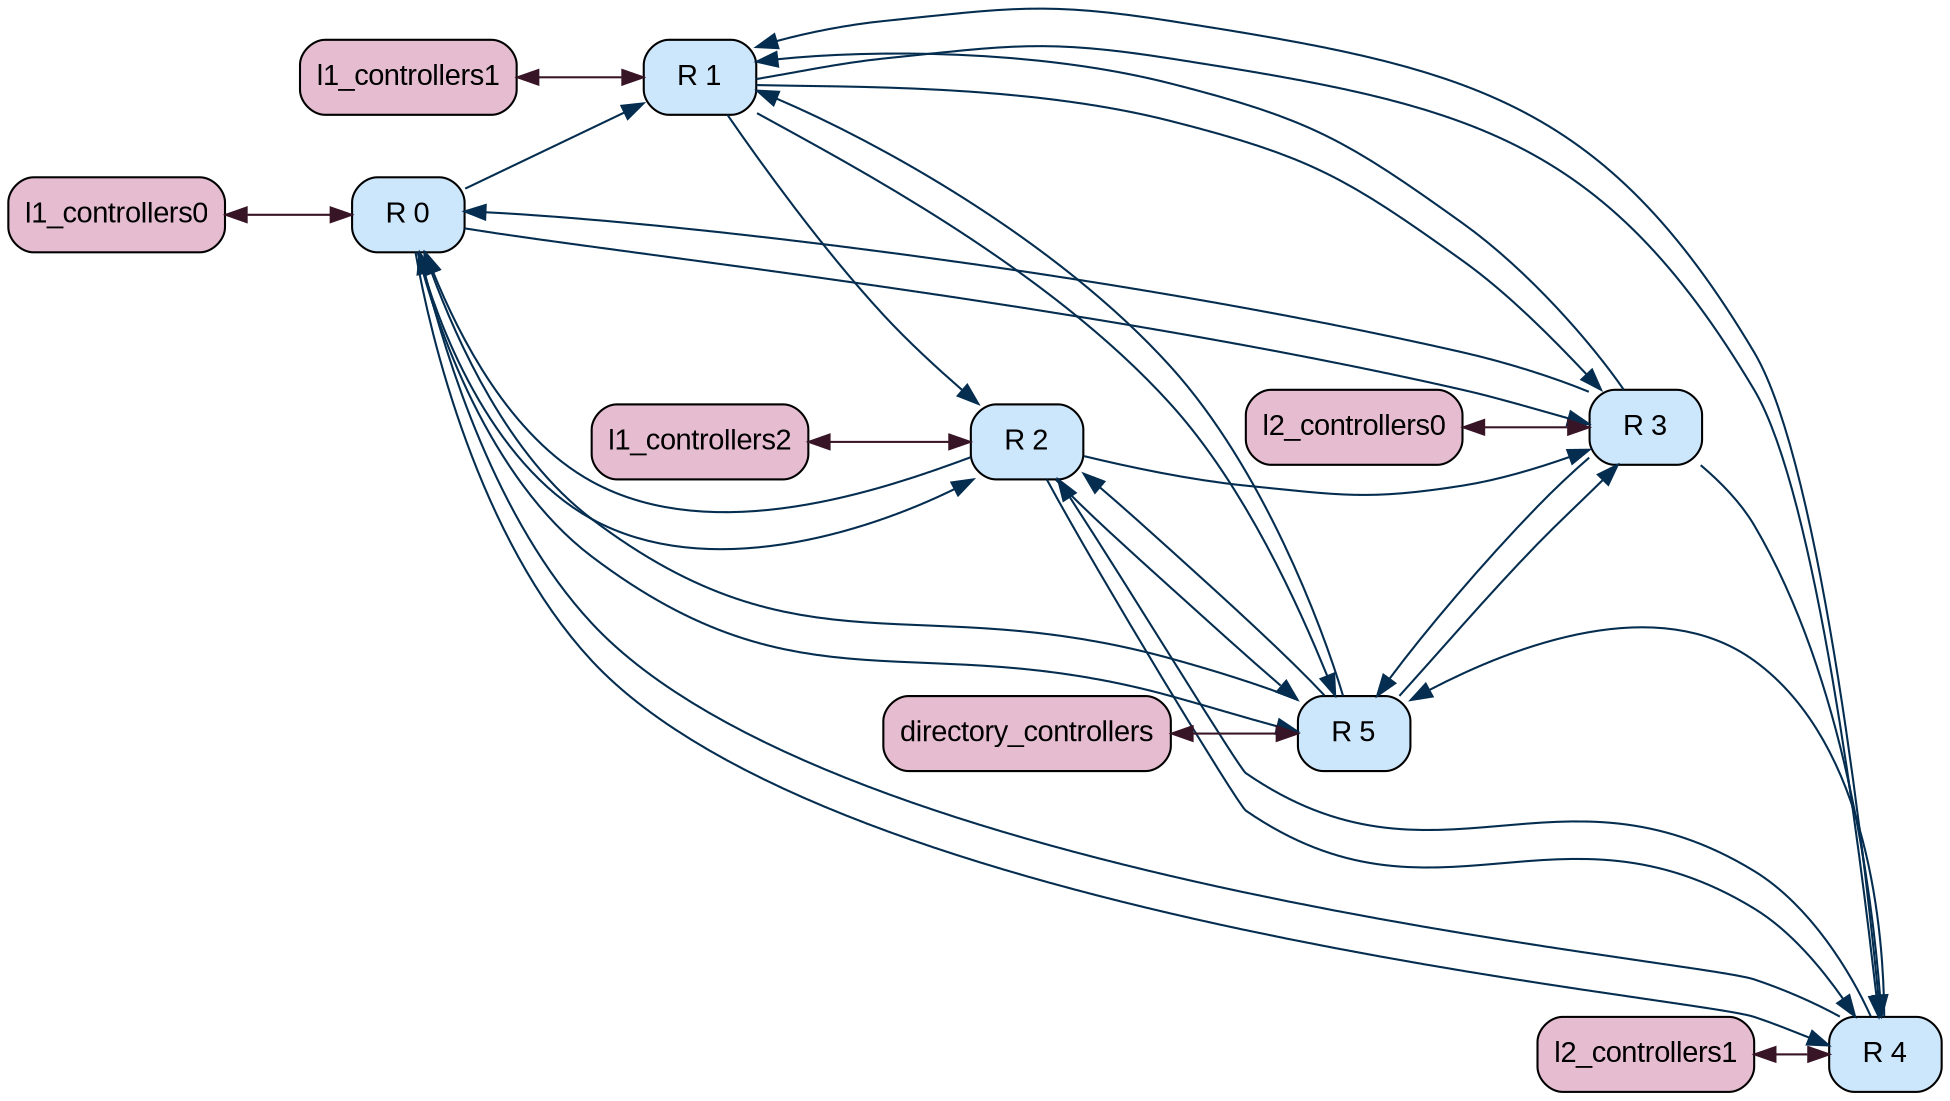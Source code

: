 graph G {
rankdir=LR;
"board.cache_hierarchy.ruby_system.network.routers0" [color="#000000", fillcolor="#cce6fc", fontcolor="#000000", fontname=Arial, fontsize=14, label="R 0", shape=Mrecord, style="rounded, filled"];
"board.cache_hierarchy.ruby_system.network.routers1" [color="#000000", fillcolor="#cce6fc", fontcolor="#000000", fontname=Arial, fontsize=14, label="R 1", shape=Mrecord, style="rounded, filled"];
"board.cache_hierarchy.ruby_system.network.routers2" [color="#000000", fillcolor="#cce6fc", fontcolor="#000000", fontname=Arial, fontsize=14, label="R 2", shape=Mrecord, style="rounded, filled"];
"board.cache_hierarchy.ruby_system.network.routers3" [color="#000000", fillcolor="#cce6fc", fontcolor="#000000", fontname=Arial, fontsize=14, label="R 3", shape=Mrecord, style="rounded, filled"];
"board.cache_hierarchy.ruby_system.network.routers4" [color="#000000", fillcolor="#cce6fc", fontcolor="#000000", fontname=Arial, fontsize=14, label="R 4", shape=Mrecord, style="rounded, filled"];
"board.cache_hierarchy.ruby_system.network.routers5" [color="#000000", fillcolor="#cce6fc", fontcolor="#000000", fontname=Arial, fontsize=14, label="R 5", shape=Mrecord, style="rounded, filled"];
"board.cache_hierarchy.ruby_system.network.routers0" -- "board.cache_hierarchy.ruby_system.network.routers1"  [color="#042d50", dir=forward, weight=0.5];
"board.cache_hierarchy.ruby_system.network.routers0" -- "board.cache_hierarchy.ruby_system.network.routers2"  [color="#042d50", dir=forward, weight=0.5];
"board.cache_hierarchy.ruby_system.network.routers0" -- "board.cache_hierarchy.ruby_system.network.routers3"  [color="#042d50", dir=forward, weight=0.5];
"board.cache_hierarchy.ruby_system.network.routers0" -- "board.cache_hierarchy.ruby_system.network.routers4"  [color="#042d50", dir=forward, weight=0.5];
"board.cache_hierarchy.ruby_system.network.routers0" -- "board.cache_hierarchy.ruby_system.network.routers5"  [color="#042d50", dir=forward, weight=0.5];
"board.cache_hierarchy.ruby_system.network.routers1" -- "board.cache_hierarchy.ruby_system.network.routers2"  [color="#042d50", dir=forward, weight=0.5];
"board.cache_hierarchy.ruby_system.network.routers1" -- "board.cache_hierarchy.ruby_system.network.routers3"  [color="#042d50", dir=forward, weight=0.5];
"board.cache_hierarchy.ruby_system.network.routers1" -- "board.cache_hierarchy.ruby_system.network.routers4"  [color="#042d50", dir=forward, weight=0.5];
"board.cache_hierarchy.ruby_system.network.routers1" -- "board.cache_hierarchy.ruby_system.network.routers5"  [color="#042d50", dir=forward, weight=0.5];
"board.cache_hierarchy.ruby_system.network.routers2" -- "board.cache_hierarchy.ruby_system.network.routers0"  [color="#042d50", dir=forward, weight=0.5];
"board.cache_hierarchy.ruby_system.network.routers2" -- "board.cache_hierarchy.ruby_system.network.routers3"  [color="#042d50", dir=forward, weight=0.5];
"board.cache_hierarchy.ruby_system.network.routers2" -- "board.cache_hierarchy.ruby_system.network.routers4"  [color="#042d50", dir=forward, weight=0.5];
"board.cache_hierarchy.ruby_system.network.routers2" -- "board.cache_hierarchy.ruby_system.network.routers5"  [color="#042d50", dir=forward, weight=0.5];
"board.cache_hierarchy.ruby_system.network.routers3" -- "board.cache_hierarchy.ruby_system.network.routers0"  [color="#042d50", dir=forward, weight=0.5];
"board.cache_hierarchy.ruby_system.network.routers3" -- "board.cache_hierarchy.ruby_system.network.routers1"  [color="#042d50", dir=forward, weight=0.5];
"board.cache_hierarchy.ruby_system.network.routers3" -- "board.cache_hierarchy.ruby_system.network.routers4"  [color="#042d50", dir=forward, weight=0.5];
"board.cache_hierarchy.ruby_system.network.routers3" -- "board.cache_hierarchy.ruby_system.network.routers5"  [color="#042d50", dir=forward, weight=0.5];
"board.cache_hierarchy.ruby_system.network.routers4" -- "board.cache_hierarchy.ruby_system.network.routers0"  [color="#042d50", dir=forward, weight=0.5];
"board.cache_hierarchy.ruby_system.network.routers4" -- "board.cache_hierarchy.ruby_system.network.routers1"  [color="#042d50", dir=forward, weight=0.5];
"board.cache_hierarchy.ruby_system.network.routers4" -- "board.cache_hierarchy.ruby_system.network.routers2"  [color="#042d50", dir=forward, weight=0.5];
"board.cache_hierarchy.ruby_system.network.routers4" -- "board.cache_hierarchy.ruby_system.network.routers5"  [color="#042d50", dir=forward, weight=0.5];
"board.cache_hierarchy.ruby_system.network.routers5" -- "board.cache_hierarchy.ruby_system.network.routers0"  [color="#042d50", dir=forward, weight=0.5];
"board.cache_hierarchy.ruby_system.network.routers5" -- "board.cache_hierarchy.ruby_system.network.routers1"  [color="#042d50", dir=forward, weight=0.5];
"board.cache_hierarchy.ruby_system.network.routers5" -- "board.cache_hierarchy.ruby_system.network.routers2"  [color="#042d50", dir=forward, weight=0.5];
"board.cache_hierarchy.ruby_system.network.routers5" -- "board.cache_hierarchy.ruby_system.network.routers3"  [color="#042d50", dir=forward, weight=0.5];
"board.cache_hierarchy.ruby_system.l1_controllers0" [color="#000000", fillcolor="#e5bcd0", fontcolor="#000000", fontname=Arial, fontsize=14, label=l1_controllers0, shape=Mrecord, style="rounded, filled"];
"board.cache_hierarchy.ruby_system.l1_controllers0" -- "board.cache_hierarchy.ruby_system.network.routers0"  [color="#381526", dir=both, weight=1.0];
"board.cache_hierarchy.ruby_system.l1_controllers1" [color="#000000", fillcolor="#e5bcd0", fontcolor="#000000", fontname=Arial, fontsize=14, label=l1_controllers1, shape=Mrecord, style="rounded, filled"];
"board.cache_hierarchy.ruby_system.l1_controllers1" -- "board.cache_hierarchy.ruby_system.network.routers1"  [color="#381526", dir=both, weight=1.0];
"board.cache_hierarchy.ruby_system.l1_controllers2" [color="#000000", fillcolor="#e5bcd0", fontcolor="#000000", fontname=Arial, fontsize=14, label=l1_controllers2, shape=Mrecord, style="rounded, filled"];
"board.cache_hierarchy.ruby_system.l1_controllers2" -- "board.cache_hierarchy.ruby_system.network.routers2"  [color="#381526", dir=both, weight=1.0];
"board.cache_hierarchy.ruby_system.l2_controllers0" [color="#000000", fillcolor="#e5bcd0", fontcolor="#000000", fontname=Arial, fontsize=14, label=l2_controllers0, shape=Mrecord, style="rounded, filled"];
"board.cache_hierarchy.ruby_system.l2_controllers0" -- "board.cache_hierarchy.ruby_system.network.routers3"  [color="#381526", dir=both, weight=1.0];
"board.cache_hierarchy.ruby_system.l2_controllers1" [color="#000000", fillcolor="#e5bcd0", fontcolor="#000000", fontname=Arial, fontsize=14, label=l2_controllers1, shape=Mrecord, style="rounded, filled"];
"board.cache_hierarchy.ruby_system.l2_controllers1" -- "board.cache_hierarchy.ruby_system.network.routers4"  [color="#381526", dir=both, weight=1.0];
"board.cache_hierarchy.ruby_system.directory_controllers" [color="#000000", fillcolor="#e5bcd0", fontcolor="#000000", fontname=Arial, fontsize=14, label=directory_controllers, shape=Mrecord, style="rounded, filled"];
"board.cache_hierarchy.ruby_system.directory_controllers" -- "board.cache_hierarchy.ruby_system.network.routers5"  [color="#381526", dir=both, weight=1.0];
}
